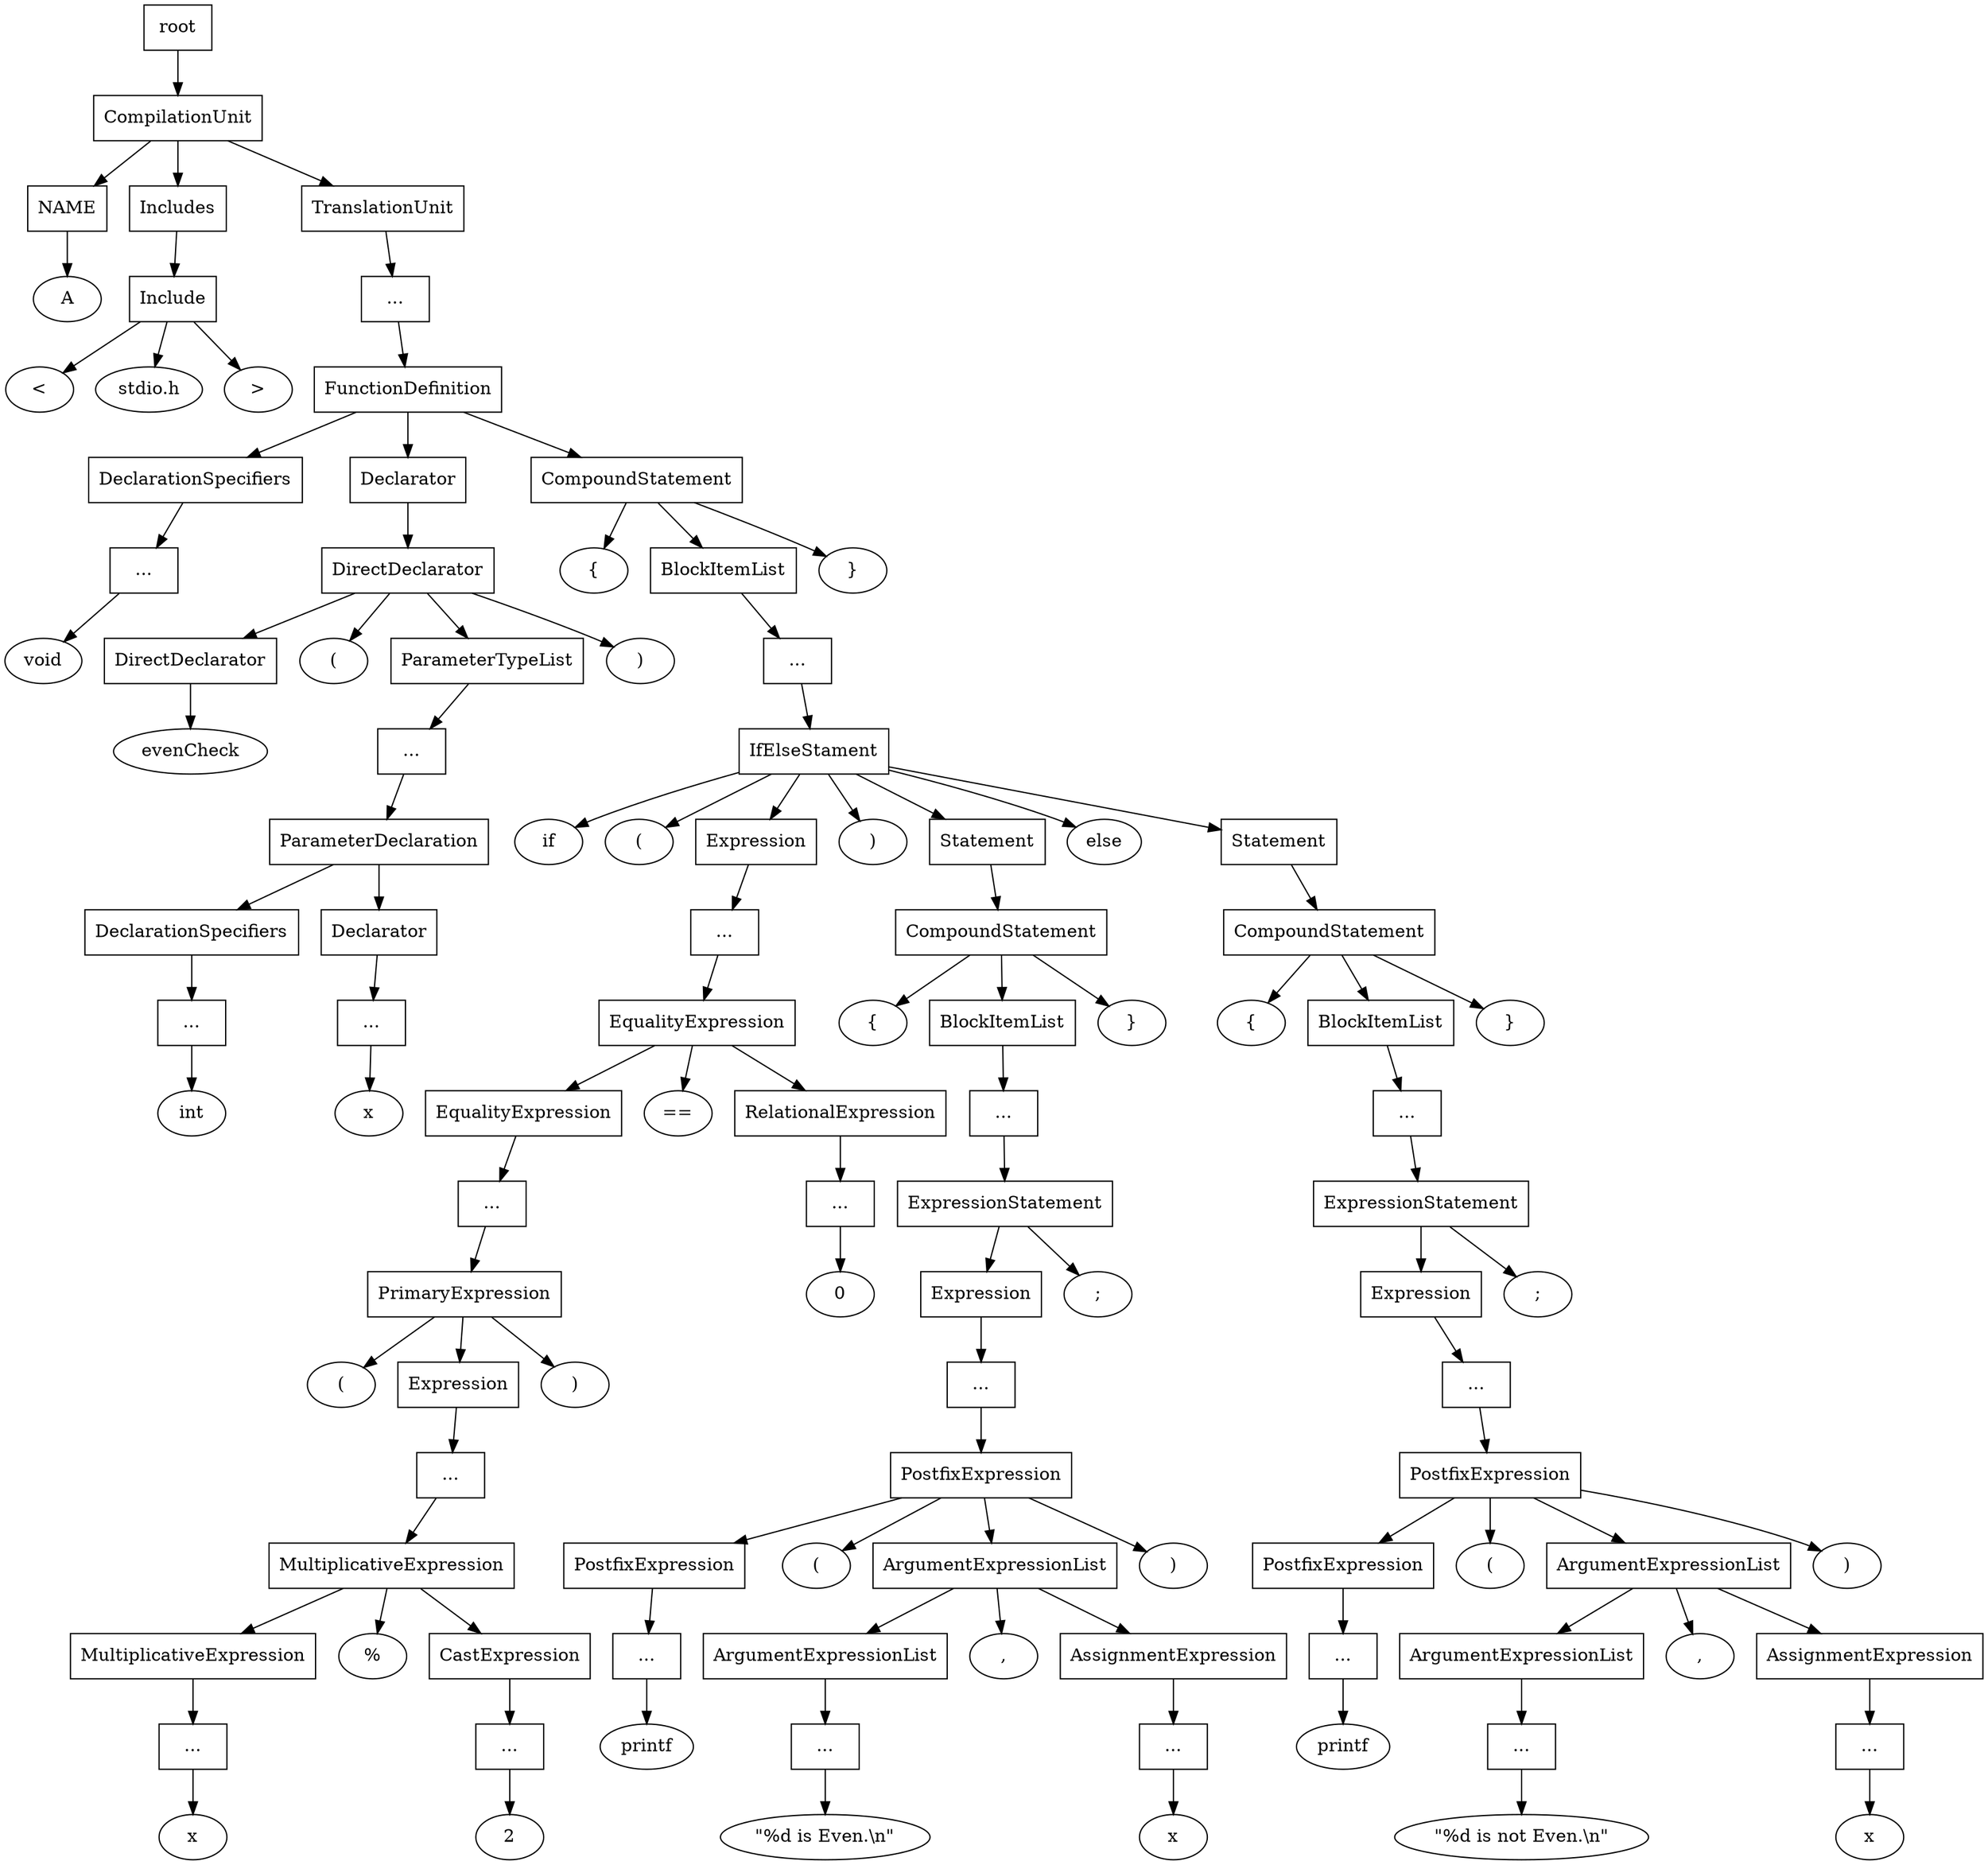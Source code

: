 digraph G {
	splines="TRUE";
	n_0 [label="root", shape="rectangle"]
	n_0 -> n_1
	n_1 [label="CompilationUnit", shape="rectangle"]
	n_1 -> n_2
	n_2 [label="NAME", shape="rectangle"]
	n_2 -> n_5
	n_5 [label="A", shape="ellipse"]
	n_1 -> n_3
	n_3 [label="Includes", shape="rectangle"]
	n_3 -> n_6
	n_6 [label="Include", shape="rectangle"]
	n_6 -> n_8
	n_8 [label="<", shape="ellipse"]
	n_6 -> n_9
	n_9 [label="stdio.h", shape="ellipse"]
	n_6 -> n_10
	n_10 [label=">", shape="ellipse"]
	n_1 -> n_4
	n_4 [label="TranslationUnit", shape="rectangle"]
	n_4 -> n_7
	n_7 [label="...", shape="rectangle"]
	n_7 -> n_11
	n_11 [label="FunctionDefinition", shape="rectangle"]
	n_11 -> n_12
	n_12 [label="DeclarationSpecifiers", shape="rectangle"]
	n_12 -> n_15
	n_15 [label="...", shape="rectangle"]
	n_15 -> n_20
	n_20 [label="void", shape="ellipse"]
	n_11 -> n_13
	n_13 [label="Declarator", shape="rectangle"]
	n_13 -> n_16
	n_16 [label="DirectDeclarator", shape="rectangle"]
	n_16 -> n_21
	n_21 [label="DirectDeclarator", shape="rectangle"]
	n_21 -> n_26
	n_26 [label="evenCheck", shape="ellipse"]
	n_16 -> n_22
	n_22 [label="(", shape="ellipse"]
	n_16 -> n_23
	n_23 [label="ParameterTypeList", shape="rectangle"]
	n_23 -> n_27
	n_27 [label="...", shape="rectangle"]
	n_27 -> n_29
	n_29 [label="ParameterDeclaration", shape="rectangle"]
	n_29 -> n_37
	n_37 [label="DeclarationSpecifiers", shape="rectangle"]
	n_37 -> n_42
	n_42 [label="...", shape="rectangle"]
	n_42 -> n_51
	n_51 [label="int", shape="ellipse"]
	n_29 -> n_38
	n_38 [label="Declarator", shape="rectangle"]
	n_38 -> n_43
	n_43 [label="...", shape="rectangle"]
	n_43 -> n_52
	n_52 [label="x", shape="ellipse"]
	n_16 -> n_24
	n_24 [label=")", shape="ellipse"]
	n_11 -> n_14
	n_14 [label="CompoundStatement", shape="rectangle"]
	n_14 -> n_17
	n_17 [label="{", shape="ellipse"]
	n_14 -> n_18
	n_18 [label="BlockItemList", shape="rectangle"]
	n_18 -> n_25
	n_25 [label="...", shape="rectangle"]
	n_25 -> n_28
	n_28 [label="IfElseStament", shape="rectangle"]
	n_28 -> n_30
	n_30 [label="if", shape="ellipse"]
	n_28 -> n_31
	n_31 [label="(", shape="ellipse"]
	n_28 -> n_32
	n_32 [label="Expression", shape="rectangle"]
	n_32 -> n_39
	n_39 [label="...", shape="rectangle"]
	n_39 -> n_44
	n_44 [label="EqualityExpression", shape="rectangle"]
	n_44 -> n_53
	n_53 [label="EqualityExpression", shape="rectangle"]
	n_53 -> n_58
	n_58 [label="...", shape="rectangle"]
	n_58 -> n_62
	n_62 [label="PrimaryExpression", shape="rectangle"]
	n_62 -> n_68
	n_68 [label="(", shape="ellipse"]
	n_62 -> n_69
	n_69 [label="Expression", shape="rectangle"]
	n_69 -> n_73
	n_73 [label="...", shape="rectangle"]
	n_73 -> n_76
	n_76 [label="MultiplicativeExpression", shape="rectangle"]
	n_76 -> n_85
	n_85 [label="MultiplicativeExpression", shape="rectangle"]
	n_85 -> n_96
	n_96 [label="...", shape="rectangle"]
	n_96 -> n_104
	n_104 [label="x", shape="ellipse"]
	n_76 -> n_86
	n_86 [label="%", shape="ellipse"]
	n_76 -> n_87
	n_87 [label="CastExpression", shape="rectangle"]
	n_87 -> n_97
	n_97 [label="...", shape="rectangle"]
	n_97 -> n_105
	n_105 [label="2", shape="ellipse"]
	n_62 -> n_70
	n_70 [label=")", shape="ellipse"]
	n_44 -> n_54
	n_54 [label="==", shape="ellipse"]
	n_44 -> n_55
	n_55 [label="RelationalExpression", shape="rectangle"]
	n_55 -> n_59
	n_59 [label="...", shape="rectangle"]
	n_59 -> n_63
	n_63 [label="0", shape="ellipse"]
	n_28 -> n_33
	n_33 [label=")", shape="ellipse"]
	n_28 -> n_34
	n_34 [label="Statement", shape="rectangle"]
	n_34 -> n_40
	n_40 [label="CompoundStatement", shape="rectangle"]
	n_40 -> n_45
	n_45 [label="{", shape="ellipse"]
	n_40 -> n_46
	n_46 [label="BlockItemList", shape="rectangle"]
	n_46 -> n_56
	n_56 [label="...", shape="rectangle"]
	n_56 -> n_60
	n_60 [label="ExpressionStatement", shape="rectangle"]
	n_60 -> n_64
	n_64 [label="Expression", shape="rectangle"]
	n_64 -> n_71
	n_71 [label="...", shape="rectangle"]
	n_71 -> n_74
	n_74 [label="PostfixExpression", shape="rectangle"]
	n_74 -> n_77
	n_77 [label="PostfixExpression", shape="rectangle"]
	n_77 -> n_88
	n_88 [label="...", shape="rectangle"]
	n_88 -> n_98
	n_98 [label="printf", shape="ellipse"]
	n_74 -> n_78
	n_78 [label="(", shape="ellipse"]
	n_74 -> n_79
	n_79 [label="ArgumentExpressionList", shape="rectangle"]
	n_79 -> n_89
	n_89 [label="ArgumentExpressionList", shape="rectangle"]
	n_89 -> n_99
	n_99 [label="...", shape="rectangle"]
	n_99 -> n_106
	n_106 [label="\"%d is Even.\\n\"", shape="ellipse"]
	n_79 -> n_90
	n_90 [label=",", shape="ellipse"]
	n_79 -> n_91
	n_91 [label="AssignmentExpression", shape="rectangle"]
	n_91 -> n_100
	n_100 [label="...", shape="rectangle"]
	n_100 -> n_107
	n_107 [label="x", shape="ellipse"]
	n_74 -> n_80
	n_80 [label=")", shape="ellipse"]
	n_60 -> n_65
	n_65 [label=";", shape="ellipse"]
	n_40 -> n_47
	n_47 [label="}", shape="ellipse"]
	n_28 -> n_35
	n_35 [label="else", shape="ellipse"]
	n_28 -> n_36
	n_36 [label="Statement", shape="rectangle"]
	n_36 -> n_41
	n_41 [label="CompoundStatement", shape="rectangle"]
	n_41 -> n_48
	n_48 [label="{", shape="ellipse"]
	n_41 -> n_49
	n_49 [label="BlockItemList", shape="rectangle"]
	n_49 -> n_57
	n_57 [label="...", shape="rectangle"]
	n_57 -> n_61
	n_61 [label="ExpressionStatement", shape="rectangle"]
	n_61 -> n_66
	n_66 [label="Expression", shape="rectangle"]
	n_66 -> n_72
	n_72 [label="...", shape="rectangle"]
	n_72 -> n_75
	n_75 [label="PostfixExpression", shape="rectangle"]
	n_75 -> n_81
	n_81 [label="PostfixExpression", shape="rectangle"]
	n_81 -> n_92
	n_92 [label="...", shape="rectangle"]
	n_92 -> n_101
	n_101 [label="printf", shape="ellipse"]
	n_75 -> n_82
	n_82 [label="(", shape="ellipse"]
	n_75 -> n_83
	n_83 [label="ArgumentExpressionList", shape="rectangle"]
	n_83 -> n_93
	n_93 [label="ArgumentExpressionList", shape="rectangle"]
	n_93 -> n_102
	n_102 [label="...", shape="rectangle"]
	n_102 -> n_108
	n_108 [label="\"%d is not Even.\\n\"", shape="ellipse"]
	n_83 -> n_94
	n_94 [label=",", shape="ellipse"]
	n_83 -> n_95
	n_95 [label="AssignmentExpression", shape="rectangle"]
	n_95 -> n_103
	n_103 [label="...", shape="rectangle"]
	n_103 -> n_109
	n_109 [label="x", shape="ellipse"]
	n_75 -> n_84
	n_84 [label=")", shape="ellipse"]
	n_61 -> n_67
	n_67 [label=";", shape="ellipse"]
	n_41 -> n_50
	n_50 [label="}", shape="ellipse"]
	n_14 -> n_19
	n_19 [label="}", shape="ellipse"]
}